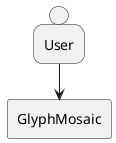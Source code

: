 @startuml context diagram
left to right direction
skinparam componentStyle uml1

person "User" as usr

agent "GlyphMosaic" as gm

usr -r-> gm

@enduml